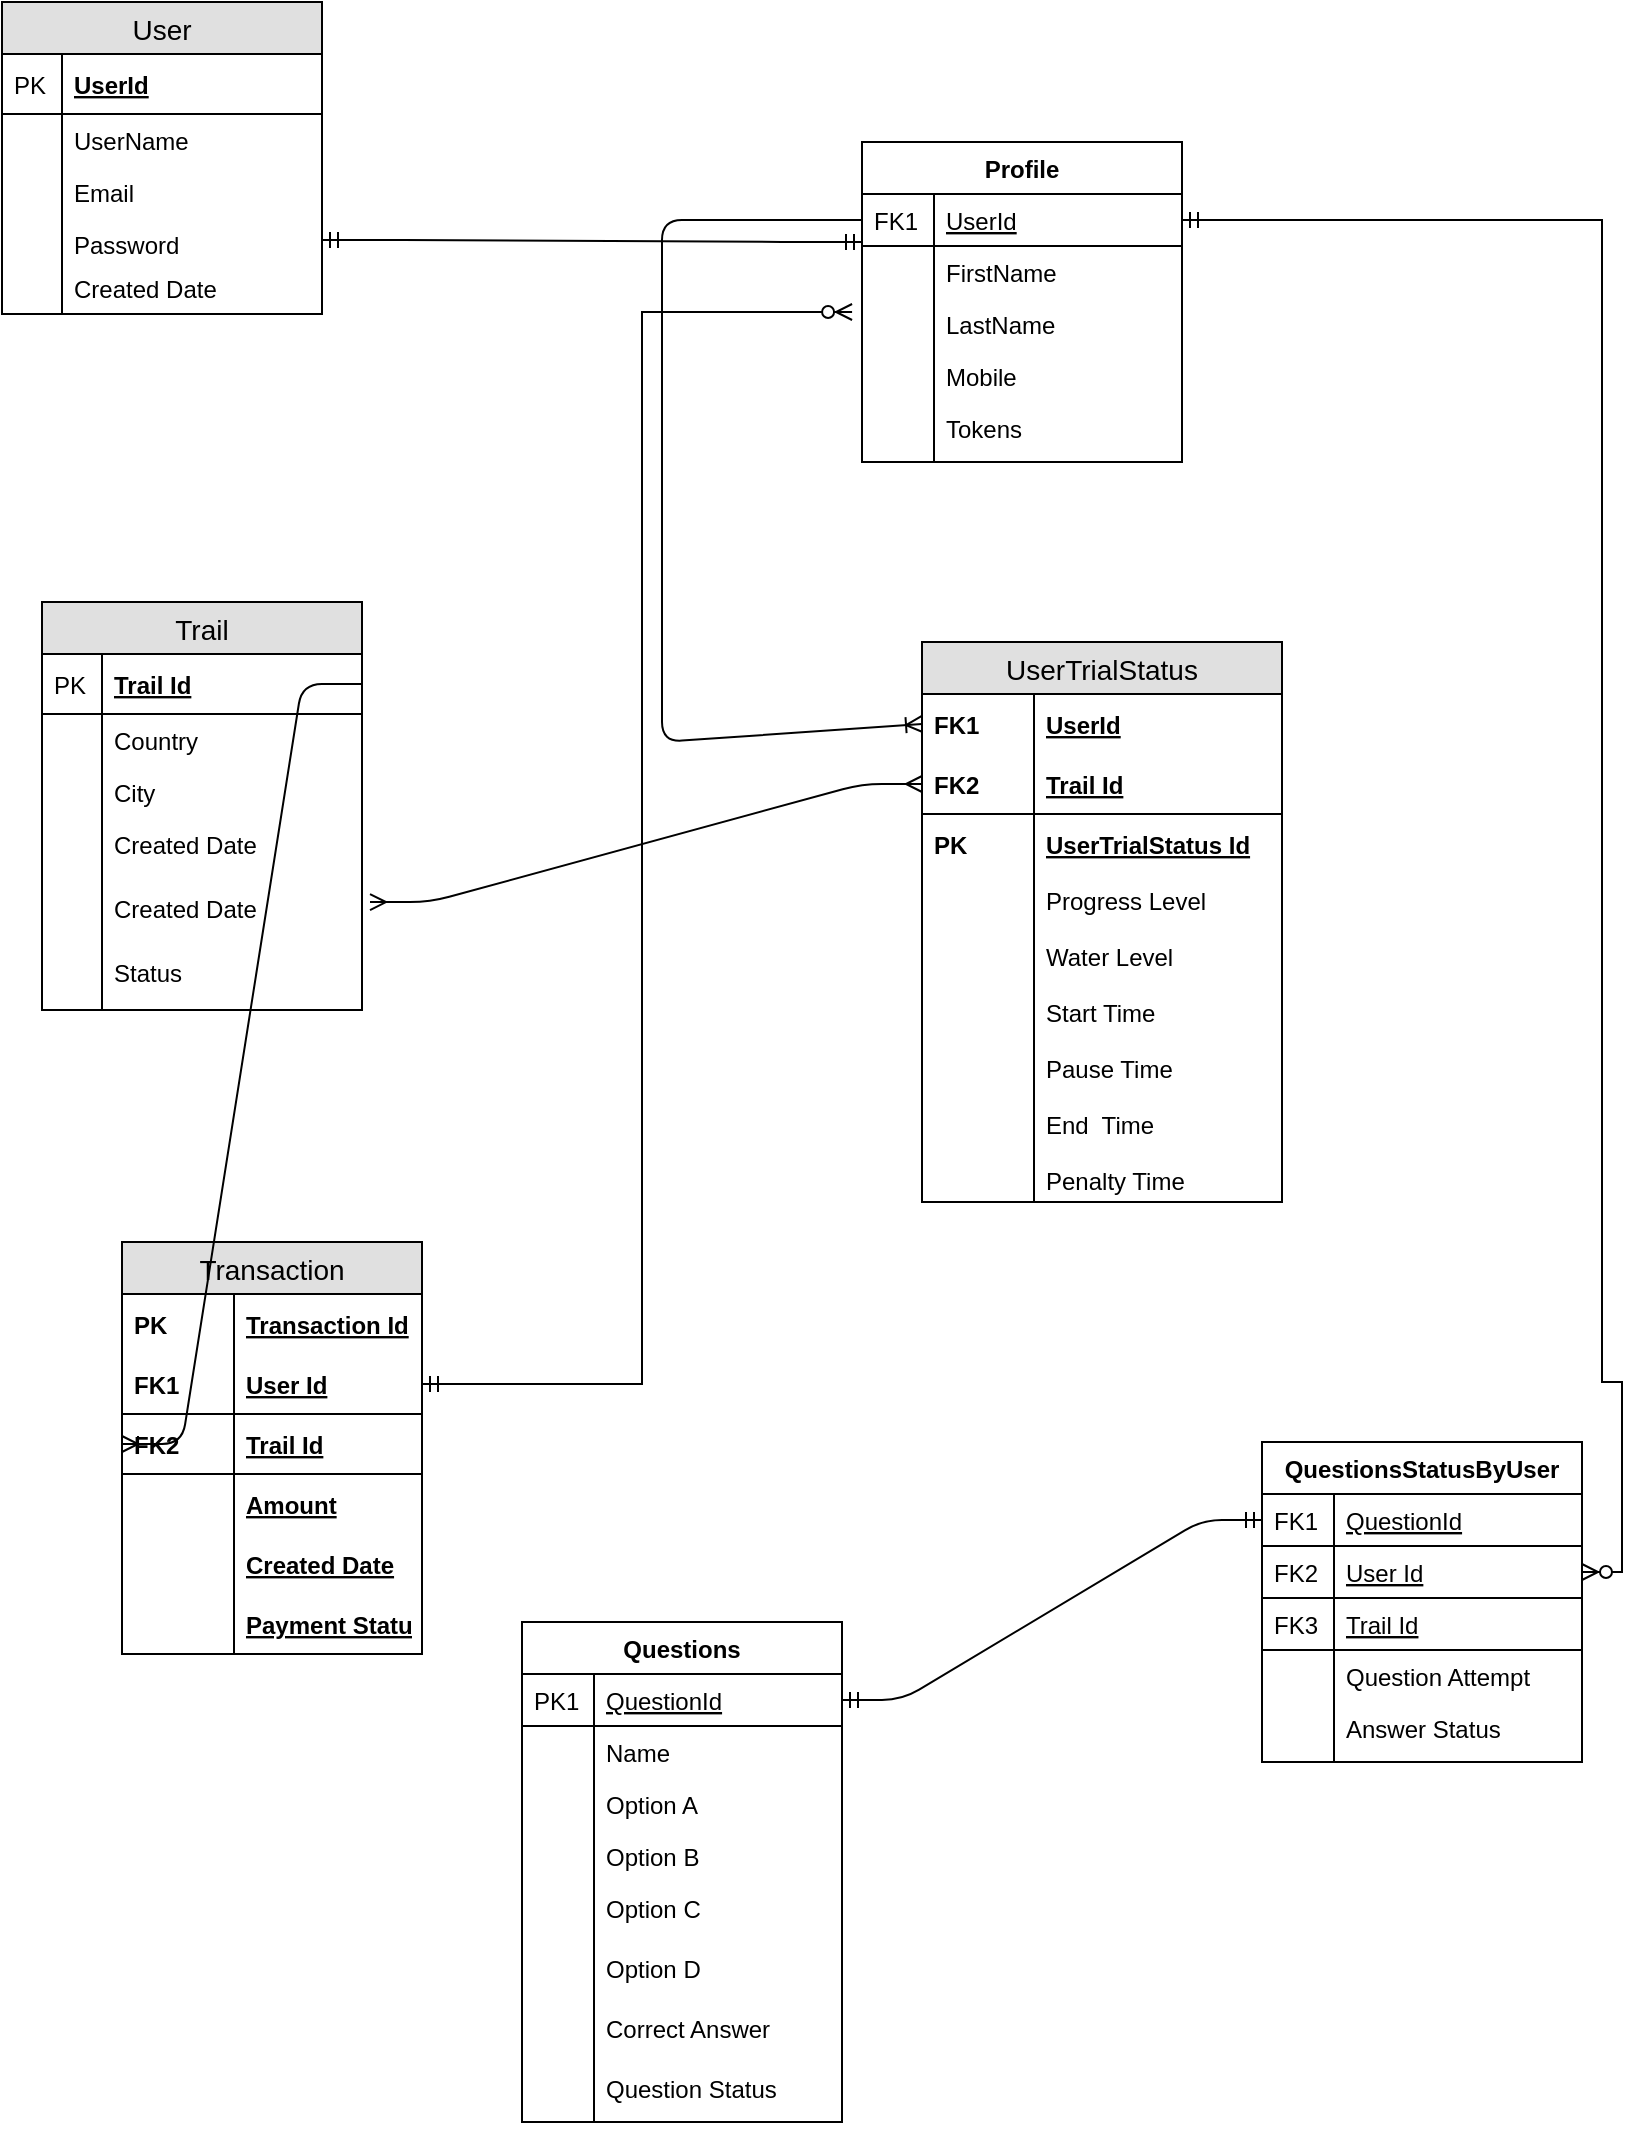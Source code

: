 <mxfile version="12.5.6" type="github" pages="2"><diagram id="C5RBs43oDa-KdzZeNtuy" name="Page-1"><mxGraphModel dx="868" dy="482" grid="1" gridSize="10" guides="1" tooltips="1" connect="1" arrows="1" fold="1" page="1" pageScale="1" pageWidth="827" pageHeight="1169" math="0" shadow="0"><root><mxCell id="WIyWlLk6GJQsqaUBKTNV-0"/><mxCell id="WIyWlLk6GJQsqaUBKTNV-1" parent="WIyWlLk6GJQsqaUBKTNV-0"/><mxCell id="zkfFHV4jXpPFQw0GAbJ--56" value="Profile" style="swimlane;fontStyle=1;childLayout=stackLayout;horizontal=1;startSize=26;horizontalStack=0;resizeParent=1;resizeLast=0;collapsible=1;marginBottom=0;rounded=0;shadow=0;strokeWidth=1;" parent="WIyWlLk6GJQsqaUBKTNV-1" vertex="1"><mxGeometry x="440" y="120" width="160" height="160" as="geometry"><mxRectangle x="260" y="80" width="160" height="26" as="alternateBounds"/></mxGeometry></mxCell><mxCell id="zkfFHV4jXpPFQw0GAbJ--57" value="UserId" style="shape=partialRectangle;top=0;left=0;right=0;bottom=1;align=left;verticalAlign=top;fillColor=none;spacingLeft=40;spacingRight=4;overflow=hidden;rotatable=0;points=[[0,0.5],[1,0.5]];portConstraint=eastwest;dropTarget=0;rounded=0;shadow=0;strokeWidth=1;fontStyle=4" parent="zkfFHV4jXpPFQw0GAbJ--56" vertex="1"><mxGeometry y="26" width="160" height="26" as="geometry"/></mxCell><mxCell id="zkfFHV4jXpPFQw0GAbJ--58" value="FK1" style="shape=partialRectangle;top=0;left=0;bottom=0;fillColor=none;align=left;verticalAlign=top;spacingLeft=4;spacingRight=4;overflow=hidden;rotatable=0;points=[];portConstraint=eastwest;part=1;" parent="zkfFHV4jXpPFQw0GAbJ--57" vertex="1" connectable="0"><mxGeometry width="36" height="26" as="geometry"/></mxCell><mxCell id="zkfFHV4jXpPFQw0GAbJ--59" value="FirstName" style="shape=partialRectangle;top=0;left=0;right=0;bottom=0;align=left;verticalAlign=top;fillColor=none;spacingLeft=40;spacingRight=4;overflow=hidden;rotatable=0;points=[[0,0.5],[1,0.5]];portConstraint=eastwest;dropTarget=0;rounded=0;shadow=0;strokeWidth=1;" parent="zkfFHV4jXpPFQw0GAbJ--56" vertex="1"><mxGeometry y="52" width="160" height="26" as="geometry"/></mxCell><mxCell id="zkfFHV4jXpPFQw0GAbJ--60" value="" style="shape=partialRectangle;top=0;left=0;bottom=0;fillColor=none;align=left;verticalAlign=top;spacingLeft=4;spacingRight=4;overflow=hidden;rotatable=0;points=[];portConstraint=eastwest;part=1;" parent="zkfFHV4jXpPFQw0GAbJ--59" vertex="1" connectable="0"><mxGeometry width="36" height="26" as="geometry"/></mxCell><mxCell id="zkfFHV4jXpPFQw0GAbJ--61" value="LastName" style="shape=partialRectangle;top=0;left=0;right=0;bottom=0;align=left;verticalAlign=top;fillColor=none;spacingLeft=40;spacingRight=4;overflow=hidden;rotatable=0;points=[[0,0.5],[1,0.5]];portConstraint=eastwest;dropTarget=0;rounded=0;shadow=0;strokeWidth=1;" parent="zkfFHV4jXpPFQw0GAbJ--56" vertex="1"><mxGeometry y="78" width="160" height="26" as="geometry"/></mxCell><mxCell id="zkfFHV4jXpPFQw0GAbJ--62" value="" style="shape=partialRectangle;top=0;left=0;bottom=0;fillColor=none;align=left;verticalAlign=top;spacingLeft=4;spacingRight=4;overflow=hidden;rotatable=0;points=[];portConstraint=eastwest;part=1;" parent="zkfFHV4jXpPFQw0GAbJ--61" vertex="1" connectable="0"><mxGeometry width="36" height="26" as="geometry"/></mxCell><mxCell id="5uAoBxiyu3MA_FHm3ULM-23" value="Mobile" style="shape=partialRectangle;top=0;left=0;right=0;bottom=0;align=left;verticalAlign=top;fillColor=none;spacingLeft=40;spacingRight=4;overflow=hidden;rotatable=0;points=[[0,0.5],[1,0.5]];portConstraint=eastwest;dropTarget=0;rounded=0;shadow=0;strokeWidth=1;" vertex="1" parent="zkfFHV4jXpPFQw0GAbJ--56"><mxGeometry y="104" width="160" height="26" as="geometry"/></mxCell><mxCell id="5uAoBxiyu3MA_FHm3ULM-24" value="" style="shape=partialRectangle;top=0;left=0;bottom=0;fillColor=none;align=left;verticalAlign=top;spacingLeft=4;spacingRight=4;overflow=hidden;rotatable=0;points=[];portConstraint=eastwest;part=1;" vertex="1" connectable="0" parent="5uAoBxiyu3MA_FHm3ULM-23"><mxGeometry width="36" height="26" as="geometry"/></mxCell><mxCell id="5uAoBxiyu3MA_FHm3ULM-25" value="Tokens" style="shape=partialRectangle;top=0;left=0;right=0;bottom=0;align=left;verticalAlign=top;fillColor=none;spacingLeft=40;spacingRight=4;overflow=hidden;rotatable=0;points=[[0,0.5],[1,0.5]];portConstraint=eastwest;dropTarget=0;rounded=0;shadow=0;strokeWidth=1;" vertex="1" parent="zkfFHV4jXpPFQw0GAbJ--56"><mxGeometry y="130" width="160" height="30" as="geometry"/></mxCell><mxCell id="5uAoBxiyu3MA_FHm3ULM-26" value="" style="shape=partialRectangle;top=0;left=0;bottom=0;fillColor=none;align=left;verticalAlign=top;spacingLeft=4;spacingRight=4;overflow=hidden;rotatable=0;points=[];portConstraint=eastwest;part=1;" vertex="1" connectable="0" parent="5uAoBxiyu3MA_FHm3ULM-25"><mxGeometry width="36" height="30.0" as="geometry"/></mxCell><mxCell id="5uAoBxiyu3MA_FHm3ULM-2" value="User" style="swimlane;fontStyle=0;childLayout=stackLayout;horizontal=1;startSize=26;fillColor=#e0e0e0;horizontalStack=0;resizeParent=1;resizeParentMax=0;resizeLast=0;collapsible=1;marginBottom=0;swimlaneFillColor=#ffffff;align=center;fontSize=14;" vertex="1" parent="WIyWlLk6GJQsqaUBKTNV-1"><mxGeometry x="10" y="50" width="160" height="156" as="geometry"/></mxCell><mxCell id="5uAoBxiyu3MA_FHm3ULM-3" value="UserId" style="shape=partialRectangle;top=0;left=0;right=0;bottom=1;align=left;verticalAlign=middle;fillColor=none;spacingLeft=34;spacingRight=4;overflow=hidden;rotatable=0;points=[[0,0.5],[1,0.5]];portConstraint=eastwest;dropTarget=0;fontStyle=5;fontSize=12;" vertex="1" parent="5uAoBxiyu3MA_FHm3ULM-2"><mxGeometry y="26" width="160" height="30" as="geometry"/></mxCell><mxCell id="5uAoBxiyu3MA_FHm3ULM-4" value="PK" style="shape=partialRectangle;top=0;left=0;bottom=0;fillColor=none;align=left;verticalAlign=middle;spacingLeft=4;spacingRight=4;overflow=hidden;rotatable=0;points=[];portConstraint=eastwest;part=1;fontSize=12;" vertex="1" connectable="0" parent="5uAoBxiyu3MA_FHm3ULM-3"><mxGeometry width="30" height="30" as="geometry"/></mxCell><mxCell id="5uAoBxiyu3MA_FHm3ULM-5" value="UserName" style="shape=partialRectangle;top=0;left=0;right=0;bottom=0;align=left;verticalAlign=top;fillColor=none;spacingLeft=34;spacingRight=4;overflow=hidden;rotatable=0;points=[[0,0.5],[1,0.5]];portConstraint=eastwest;dropTarget=0;fontSize=12;" vertex="1" parent="5uAoBxiyu3MA_FHm3ULM-2"><mxGeometry y="56" width="160" height="26" as="geometry"/></mxCell><mxCell id="5uAoBxiyu3MA_FHm3ULM-6" value="" style="shape=partialRectangle;top=0;left=0;bottom=0;fillColor=none;align=left;verticalAlign=top;spacingLeft=4;spacingRight=4;overflow=hidden;rotatable=0;points=[];portConstraint=eastwest;part=1;fontSize=12;" vertex="1" connectable="0" parent="5uAoBxiyu3MA_FHm3ULM-5"><mxGeometry width="30" height="26" as="geometry"/></mxCell><mxCell id="5uAoBxiyu3MA_FHm3ULM-7" value="Email" style="shape=partialRectangle;top=0;left=0;right=0;bottom=0;align=left;verticalAlign=top;fillColor=none;spacingLeft=34;spacingRight=4;overflow=hidden;rotatable=0;points=[[0,0.5],[1,0.5]];portConstraint=eastwest;dropTarget=0;fontSize=12;" vertex="1" parent="5uAoBxiyu3MA_FHm3ULM-2"><mxGeometry y="82" width="160" height="26" as="geometry"/></mxCell><mxCell id="5uAoBxiyu3MA_FHm3ULM-8" value="" style="shape=partialRectangle;top=0;left=0;bottom=0;fillColor=none;align=left;verticalAlign=top;spacingLeft=4;spacingRight=4;overflow=hidden;rotatable=0;points=[];portConstraint=eastwest;part=1;fontSize=12;" vertex="1" connectable="0" parent="5uAoBxiyu3MA_FHm3ULM-7"><mxGeometry width="30" height="26" as="geometry"/></mxCell><mxCell id="5uAoBxiyu3MA_FHm3ULM-9" value="Password" style="shape=partialRectangle;top=0;left=0;right=0;bottom=0;align=left;verticalAlign=top;fillColor=none;spacingLeft=34;spacingRight=4;overflow=hidden;rotatable=0;points=[[0,0.5],[1,0.5]];portConstraint=eastwest;dropTarget=0;fontSize=12;" vertex="1" parent="5uAoBxiyu3MA_FHm3ULM-2"><mxGeometry y="108" width="160" height="22" as="geometry"/></mxCell><mxCell id="5uAoBxiyu3MA_FHm3ULM-10" value="" style="shape=partialRectangle;top=0;left=0;bottom=0;fillColor=none;align=left;verticalAlign=top;spacingLeft=4;spacingRight=4;overflow=hidden;rotatable=0;points=[];portConstraint=eastwest;part=1;fontSize=12;" vertex="1" connectable="0" parent="5uAoBxiyu3MA_FHm3ULM-9"><mxGeometry width="30" height="22" as="geometry"/></mxCell><mxCell id="5uAoBxiyu3MA_FHm3ULM-13" value="Created Date" style="shape=partialRectangle;top=0;left=0;right=0;bottom=0;align=left;verticalAlign=top;fillColor=none;spacingLeft=34;spacingRight=4;overflow=hidden;rotatable=0;points=[[0,0.5],[1,0.5]];portConstraint=eastwest;dropTarget=0;fontSize=12;" vertex="1" parent="5uAoBxiyu3MA_FHm3ULM-2"><mxGeometry y="130" width="160" height="26" as="geometry"/></mxCell><mxCell id="5uAoBxiyu3MA_FHm3ULM-14" value="" style="shape=partialRectangle;top=0;left=0;bottom=0;fillColor=none;align=left;verticalAlign=top;spacingLeft=4;spacingRight=4;overflow=hidden;rotatable=0;points=[];portConstraint=eastwest;part=1;fontSize=12;" vertex="1" connectable="0" parent="5uAoBxiyu3MA_FHm3ULM-13"><mxGeometry width="30" height="26" as="geometry"/></mxCell><mxCell id="5uAoBxiyu3MA_FHm3ULM-30" value="" style="edgeStyle=entityRelationEdgeStyle;fontSize=12;html=1;endArrow=ERmandOne;startArrow=ERmandOne;exitX=1;exitY=0.5;exitDx=0;exitDy=0;" edge="1" parent="WIyWlLk6GJQsqaUBKTNV-1" source="5uAoBxiyu3MA_FHm3ULM-9"><mxGeometry width="100" height="100" relative="1" as="geometry"><mxPoint x="320" y="240" as="sourcePoint"/><mxPoint x="440" y="170" as="targetPoint"/></mxGeometry></mxCell><mxCell id="HH7dCh-cjH_V-bheNuH_-8" value="UserTrialStatus" style="swimlane;fontStyle=0;childLayout=stackLayout;horizontal=1;startSize=26;fillColor=#e0e0e0;horizontalStack=0;resizeParent=1;resizeParentMax=0;resizeLast=0;collapsible=1;marginBottom=0;swimlaneFillColor=#ffffff;align=center;fontSize=14;" vertex="1" parent="WIyWlLk6GJQsqaUBKTNV-1"><mxGeometry x="470" y="370" width="180" height="280" as="geometry"/></mxCell><mxCell id="HH7dCh-cjH_V-bheNuH_-9" value="UserId" style="shape=partialRectangle;top=0;left=0;right=0;bottom=0;align=left;verticalAlign=middle;fillColor=none;spacingLeft=60;spacingRight=4;overflow=hidden;rotatable=0;points=[[0,0.5],[1,0.5]];portConstraint=eastwest;dropTarget=0;fontStyle=5;fontSize=12;" vertex="1" parent="HH7dCh-cjH_V-bheNuH_-8"><mxGeometry y="26" width="180" height="30" as="geometry"/></mxCell><mxCell id="HH7dCh-cjH_V-bheNuH_-10" value="FK1" style="shape=partialRectangle;fontStyle=1;top=0;left=0;bottom=0;fillColor=none;align=left;verticalAlign=middle;spacingLeft=4;spacingRight=4;overflow=hidden;rotatable=0;points=[];portConstraint=eastwest;part=1;fontSize=12;" vertex="1" connectable="0" parent="HH7dCh-cjH_V-bheNuH_-9"><mxGeometry width="56" height="30" as="geometry"/></mxCell><mxCell id="HH7dCh-cjH_V-bheNuH_-11" value="Trail Id" style="shape=partialRectangle;top=0;left=0;right=0;bottom=1;align=left;verticalAlign=middle;fillColor=none;spacingLeft=60;spacingRight=4;overflow=hidden;rotatable=0;points=[[0,0.5],[1,0.5]];portConstraint=eastwest;dropTarget=0;fontStyle=5;fontSize=12;" vertex="1" parent="HH7dCh-cjH_V-bheNuH_-8"><mxGeometry y="56" width="180" height="30" as="geometry"/></mxCell><mxCell id="HH7dCh-cjH_V-bheNuH_-12" value="FK2" style="shape=partialRectangle;fontStyle=1;top=0;left=0;bottom=0;fillColor=none;align=left;verticalAlign=middle;spacingLeft=4;spacingRight=4;overflow=hidden;rotatable=0;points=[];portConstraint=eastwest;part=1;fontSize=12;" vertex="1" connectable="0" parent="HH7dCh-cjH_V-bheNuH_-11"><mxGeometry width="56" height="30" as="geometry"/></mxCell><mxCell id="HH7dCh-cjH_V-bheNuH_-50" value="UserTrialStatus Id" style="shape=partialRectangle;top=0;left=0;right=0;bottom=0;align=left;verticalAlign=middle;fillColor=none;spacingLeft=60;spacingRight=4;overflow=hidden;rotatable=0;points=[[0,0.5],[1,0.5]];portConstraint=eastwest;dropTarget=0;fontStyle=5;fontSize=12;" vertex="1" parent="HH7dCh-cjH_V-bheNuH_-8"><mxGeometry y="86" width="180" height="30" as="geometry"/></mxCell><mxCell id="HH7dCh-cjH_V-bheNuH_-51" value="PK" style="shape=partialRectangle;fontStyle=1;top=0;left=0;bottom=0;fillColor=none;align=left;verticalAlign=middle;spacingLeft=4;spacingRight=4;overflow=hidden;rotatable=0;points=[];portConstraint=eastwest;part=1;fontSize=12;" vertex="1" connectable="0" parent="HH7dCh-cjH_V-bheNuH_-50"><mxGeometry width="56" height="30" as="geometry"/></mxCell><mxCell id="HH7dCh-cjH_V-bheNuH_-13" value="Progress Level&#10;&#10;Water Level&#10;&#10;Start Time&#10;&#10;Pause Time&#10;&#10;End  Time&#10;&#10;Penalty Time" style="shape=partialRectangle;top=0;left=0;right=0;bottom=0;align=left;verticalAlign=top;fillColor=none;spacingLeft=60;spacingRight=4;overflow=hidden;rotatable=0;points=[[0,0.5],[1,0.5]];portConstraint=eastwest;dropTarget=0;fontSize=12;" vertex="1" parent="HH7dCh-cjH_V-bheNuH_-8"><mxGeometry y="116" width="180" height="164" as="geometry"/></mxCell><mxCell id="HH7dCh-cjH_V-bheNuH_-14" value="" style="shape=partialRectangle;top=0;left=0;bottom=0;fillColor=none;align=left;verticalAlign=top;spacingLeft=4;spacingRight=4;overflow=hidden;rotatable=0;points=[];portConstraint=eastwest;part=1;fontSize=12;" vertex="1" connectable="0" parent="HH7dCh-cjH_V-bheNuH_-13"><mxGeometry width="56" height="164" as="geometry"/></mxCell><mxCell id="HH7dCh-cjH_V-bheNuH_-18" value="Trail" style="swimlane;fontStyle=0;childLayout=stackLayout;horizontal=1;startSize=26;fillColor=#e0e0e0;horizontalStack=0;resizeParent=1;resizeParentMax=0;resizeLast=0;collapsible=1;marginBottom=0;swimlaneFillColor=#ffffff;align=center;fontSize=14;" vertex="1" parent="WIyWlLk6GJQsqaUBKTNV-1"><mxGeometry x="30" y="350" width="160" height="204" as="geometry"/></mxCell><mxCell id="HH7dCh-cjH_V-bheNuH_-19" value="Trail Id" style="shape=partialRectangle;top=0;left=0;right=0;bottom=1;align=left;verticalAlign=middle;fillColor=none;spacingLeft=34;spacingRight=4;overflow=hidden;rotatable=0;points=[[0,0.5],[1,0.5]];portConstraint=eastwest;dropTarget=0;fontStyle=5;fontSize=12;" vertex="1" parent="HH7dCh-cjH_V-bheNuH_-18"><mxGeometry y="26" width="160" height="30" as="geometry"/></mxCell><mxCell id="HH7dCh-cjH_V-bheNuH_-20" value="PK" style="shape=partialRectangle;top=0;left=0;bottom=0;fillColor=none;align=left;verticalAlign=middle;spacingLeft=4;spacingRight=4;overflow=hidden;rotatable=0;points=[];portConstraint=eastwest;part=1;fontSize=12;" vertex="1" connectable="0" parent="HH7dCh-cjH_V-bheNuH_-19"><mxGeometry width="30" height="30" as="geometry"/></mxCell><mxCell id="HH7dCh-cjH_V-bheNuH_-21" value="Country" style="shape=partialRectangle;top=0;left=0;right=0;bottom=0;align=left;verticalAlign=top;fillColor=none;spacingLeft=34;spacingRight=4;overflow=hidden;rotatable=0;points=[[0,0.5],[1,0.5]];portConstraint=eastwest;dropTarget=0;fontSize=12;" vertex="1" parent="HH7dCh-cjH_V-bheNuH_-18"><mxGeometry y="56" width="160" height="26" as="geometry"/></mxCell><mxCell id="HH7dCh-cjH_V-bheNuH_-22" value="" style="shape=partialRectangle;top=0;left=0;bottom=0;fillColor=none;align=left;verticalAlign=top;spacingLeft=4;spacingRight=4;overflow=hidden;rotatable=0;points=[];portConstraint=eastwest;part=1;fontSize=12;" vertex="1" connectable="0" parent="HH7dCh-cjH_V-bheNuH_-21"><mxGeometry width="30" height="26" as="geometry"/></mxCell><mxCell id="HH7dCh-cjH_V-bheNuH_-23" value="City" style="shape=partialRectangle;top=0;left=0;right=0;bottom=0;align=left;verticalAlign=top;fillColor=none;spacingLeft=34;spacingRight=4;overflow=hidden;rotatable=0;points=[[0,0.5],[1,0.5]];portConstraint=eastwest;dropTarget=0;fontSize=12;" vertex="1" parent="HH7dCh-cjH_V-bheNuH_-18"><mxGeometry y="82" width="160" height="26" as="geometry"/></mxCell><mxCell id="HH7dCh-cjH_V-bheNuH_-24" value="" style="shape=partialRectangle;top=0;left=0;bottom=0;fillColor=none;align=left;verticalAlign=top;spacingLeft=4;spacingRight=4;overflow=hidden;rotatable=0;points=[];portConstraint=eastwest;part=1;fontSize=12;" vertex="1" connectable="0" parent="HH7dCh-cjH_V-bheNuH_-23"><mxGeometry width="30" height="26" as="geometry"/></mxCell><mxCell id="HH7dCh-cjH_V-bheNuH_-25" value="Created Date" style="shape=partialRectangle;top=0;left=0;right=0;bottom=0;align=left;verticalAlign=top;fillColor=none;spacingLeft=34;spacingRight=4;overflow=hidden;rotatable=0;points=[[0,0.5],[1,0.5]];portConstraint=eastwest;dropTarget=0;fontSize=12;" vertex="1" parent="HH7dCh-cjH_V-bheNuH_-18"><mxGeometry y="108" width="160" height="32" as="geometry"/></mxCell><mxCell id="HH7dCh-cjH_V-bheNuH_-26" value="" style="shape=partialRectangle;top=0;left=0;bottom=0;fillColor=none;align=left;verticalAlign=top;spacingLeft=4;spacingRight=4;overflow=hidden;rotatable=0;points=[];portConstraint=eastwest;part=1;fontSize=12;" vertex="1" connectable="0" parent="HH7dCh-cjH_V-bheNuH_-25"><mxGeometry width="30" height="32" as="geometry"/></mxCell><mxCell id="HH7dCh-cjH_V-bheNuH_-39" value="Created Date" style="shape=partialRectangle;top=0;left=0;right=0;bottom=0;align=left;verticalAlign=top;fillColor=none;spacingLeft=34;spacingRight=4;overflow=hidden;rotatable=0;points=[[0,0.5],[1,0.5]];portConstraint=eastwest;dropTarget=0;fontSize=12;" vertex="1" parent="HH7dCh-cjH_V-bheNuH_-18"><mxGeometry y="140" width="160" height="32" as="geometry"/></mxCell><mxCell id="HH7dCh-cjH_V-bheNuH_-40" value="" style="shape=partialRectangle;top=0;left=0;bottom=0;fillColor=none;align=left;verticalAlign=top;spacingLeft=4;spacingRight=4;overflow=hidden;rotatable=0;points=[];portConstraint=eastwest;part=1;fontSize=12;" vertex="1" connectable="0" parent="HH7dCh-cjH_V-bheNuH_-39"><mxGeometry width="30" height="32" as="geometry"/></mxCell><mxCell id="HH7dCh-cjH_V-bheNuH_-33" value="Status" style="shape=partialRectangle;top=0;left=0;right=0;bottom=0;align=left;verticalAlign=top;fillColor=none;spacingLeft=34;spacingRight=4;overflow=hidden;rotatable=0;points=[[0,0.5],[1,0.5]];portConstraint=eastwest;dropTarget=0;fontSize=12;" vertex="1" parent="HH7dCh-cjH_V-bheNuH_-18"><mxGeometry y="172" width="160" height="32" as="geometry"/></mxCell><mxCell id="HH7dCh-cjH_V-bheNuH_-34" value="" style="shape=partialRectangle;top=0;left=0;bottom=0;fillColor=none;align=left;verticalAlign=top;spacingLeft=4;spacingRight=4;overflow=hidden;rotatable=0;points=[];portConstraint=eastwest;part=1;fontSize=12;" vertex="1" connectable="0" parent="HH7dCh-cjH_V-bheNuH_-33"><mxGeometry width="30" height="32" as="geometry"/></mxCell><mxCell id="HH7dCh-cjH_V-bheNuH_-45" value="" style="fontSize=12;html=1;endArrow=ERoneToMany;entryX=0;entryY=0.5;entryDx=0;entryDy=0;exitX=0;exitY=0.5;exitDx=0;exitDy=0;" edge="1" parent="WIyWlLk6GJQsqaUBKTNV-1" source="zkfFHV4jXpPFQw0GAbJ--57" target="HH7dCh-cjH_V-bheNuH_-9"><mxGeometry width="100" height="100" relative="1" as="geometry"><mxPoint x="400" y="159" as="sourcePoint"/><mxPoint x="360" y="330" as="targetPoint"/><Array as="points"><mxPoint x="340" y="159"/><mxPoint x="340" y="420"/></Array></mxGeometry></mxCell><mxCell id="HH7dCh-cjH_V-bheNuH_-47" value="" style="edgeStyle=entityRelationEdgeStyle;fontSize=12;html=1;endArrow=ERmany;startArrow=ERmany;exitX=1.025;exitY=0.313;exitDx=0;exitDy=0;exitPerimeter=0;entryX=0;entryY=0.5;entryDx=0;entryDy=0;" edge="1" parent="WIyWlLk6GJQsqaUBKTNV-1" source="HH7dCh-cjH_V-bheNuH_-39" target="HH7dCh-cjH_V-bheNuH_-11"><mxGeometry width="100" height="100" relative="1" as="geometry"><mxPoint x="320" y="570" as="sourcePoint"/><mxPoint x="330" y="480" as="targetPoint"/></mxGeometry></mxCell><mxCell id="HH7dCh-cjH_V-bheNuH_-52" value="Transaction" style="swimlane;fontStyle=0;childLayout=stackLayout;horizontal=1;startSize=26;fillColor=#e0e0e0;horizontalStack=0;resizeParent=1;resizeParentMax=0;resizeLast=0;collapsible=1;marginBottom=0;swimlaneFillColor=#ffffff;align=center;fontSize=14;" vertex="1" parent="WIyWlLk6GJQsqaUBKTNV-1"><mxGeometry x="70" y="670" width="150" height="206" as="geometry"/></mxCell><mxCell id="HH7dCh-cjH_V-bheNuH_-53" value="Transaction Id" style="shape=partialRectangle;top=0;left=0;right=0;bottom=0;align=left;verticalAlign=middle;fillColor=none;spacingLeft=60;spacingRight=4;overflow=hidden;rotatable=0;points=[[0,0.5],[1,0.5]];portConstraint=eastwest;dropTarget=0;fontStyle=5;fontSize=12;" vertex="1" parent="HH7dCh-cjH_V-bheNuH_-52"><mxGeometry y="26" width="150" height="30" as="geometry"/></mxCell><mxCell id="HH7dCh-cjH_V-bheNuH_-54" value="PK" style="shape=partialRectangle;fontStyle=1;top=0;left=0;bottom=0;fillColor=none;align=left;verticalAlign=middle;spacingLeft=4;spacingRight=4;overflow=hidden;rotatable=0;points=[];portConstraint=eastwest;part=1;fontSize=12;" vertex="1" connectable="0" parent="HH7dCh-cjH_V-bheNuH_-53"><mxGeometry width="56" height="30" as="geometry"/></mxCell><mxCell id="HH7dCh-cjH_V-bheNuH_-55" value="User Id" style="shape=partialRectangle;top=0;left=0;right=0;bottom=1;align=left;verticalAlign=middle;fillColor=none;spacingLeft=60;spacingRight=4;overflow=hidden;rotatable=0;points=[[0,0.5],[1,0.5]];portConstraint=eastwest;dropTarget=0;fontStyle=5;fontSize=12;" vertex="1" parent="HH7dCh-cjH_V-bheNuH_-52"><mxGeometry y="56" width="150" height="30" as="geometry"/></mxCell><mxCell id="HH7dCh-cjH_V-bheNuH_-56" value="FK1" style="shape=partialRectangle;fontStyle=1;top=0;left=0;bottom=0;fillColor=none;align=left;verticalAlign=middle;spacingLeft=4;spacingRight=4;overflow=hidden;rotatable=0;points=[];portConstraint=eastwest;part=1;fontSize=12;" vertex="1" connectable="0" parent="HH7dCh-cjH_V-bheNuH_-55"><mxGeometry width="56" height="30" as="geometry"/></mxCell><mxCell id="HH7dCh-cjH_V-bheNuH_-61" value="Trail Id" style="shape=partialRectangle;top=0;left=0;right=0;bottom=1;align=left;verticalAlign=middle;fillColor=none;spacingLeft=60;spacingRight=4;overflow=hidden;rotatable=0;points=[[0,0.5],[1,0.5]];portConstraint=eastwest;dropTarget=0;fontStyle=5;fontSize=12;" vertex="1" parent="HH7dCh-cjH_V-bheNuH_-52"><mxGeometry y="86" width="150" height="30" as="geometry"/></mxCell><mxCell id="HH7dCh-cjH_V-bheNuH_-62" value="FK2" style="shape=partialRectangle;fontStyle=1;top=0;left=0;bottom=0;fillColor=none;align=left;verticalAlign=middle;spacingLeft=4;spacingRight=4;overflow=hidden;rotatable=0;points=[];portConstraint=eastwest;part=1;fontSize=12;" vertex="1" connectable="0" parent="HH7dCh-cjH_V-bheNuH_-61"><mxGeometry width="56" height="30" as="geometry"/></mxCell><mxCell id="HH7dCh-cjH_V-bheNuH_-93" value="Amount" style="shape=partialRectangle;top=0;left=0;right=0;bottom=0;align=left;verticalAlign=middle;fillColor=none;spacingLeft=60;spacingRight=4;overflow=hidden;rotatable=0;points=[[0,0.5],[1,0.5]];portConstraint=eastwest;dropTarget=0;fontStyle=5;fontSize=12;" vertex="1" parent="HH7dCh-cjH_V-bheNuH_-52"><mxGeometry y="116" width="150" height="30" as="geometry"/></mxCell><mxCell id="HH7dCh-cjH_V-bheNuH_-94" value="" style="shape=partialRectangle;fontStyle=1;top=0;left=0;bottom=0;fillColor=none;align=left;verticalAlign=middle;spacingLeft=4;spacingRight=4;overflow=hidden;rotatable=0;points=[];portConstraint=eastwest;part=1;fontSize=12;" vertex="1" connectable="0" parent="HH7dCh-cjH_V-bheNuH_-93"><mxGeometry width="56" height="30" as="geometry"/></mxCell><mxCell id="HH7dCh-cjH_V-bheNuH_-97" value="Created Date" style="shape=partialRectangle;top=0;left=0;right=0;bottom=0;align=left;verticalAlign=middle;fillColor=none;spacingLeft=60;spacingRight=4;overflow=hidden;rotatable=0;points=[[0,0.5],[1,0.5]];portConstraint=eastwest;dropTarget=0;fontStyle=5;fontSize=12;" vertex="1" parent="HH7dCh-cjH_V-bheNuH_-52"><mxGeometry y="146" width="150" height="30" as="geometry"/></mxCell><mxCell id="HH7dCh-cjH_V-bheNuH_-98" value="" style="shape=partialRectangle;fontStyle=1;top=0;left=0;bottom=0;fillColor=none;align=left;verticalAlign=middle;spacingLeft=4;spacingRight=4;overflow=hidden;rotatable=0;points=[];portConstraint=eastwest;part=1;fontSize=12;" vertex="1" connectable="0" parent="HH7dCh-cjH_V-bheNuH_-97"><mxGeometry width="56" height="30" as="geometry"/></mxCell><mxCell id="HH7dCh-cjH_V-bheNuH_-99" value="Payment Status" style="shape=partialRectangle;top=0;left=0;right=0;bottom=0;align=left;verticalAlign=middle;fillColor=none;spacingLeft=60;spacingRight=4;overflow=hidden;rotatable=0;points=[[0,0.5],[1,0.5]];portConstraint=eastwest;dropTarget=0;fontStyle=5;fontSize=12;" vertex="1" parent="HH7dCh-cjH_V-bheNuH_-52"><mxGeometry y="176" width="150" height="30" as="geometry"/></mxCell><mxCell id="HH7dCh-cjH_V-bheNuH_-100" value="" style="shape=partialRectangle;fontStyle=1;top=0;left=0;bottom=0;fillColor=none;align=left;verticalAlign=middle;spacingLeft=4;spacingRight=4;overflow=hidden;rotatable=0;points=[];portConstraint=eastwest;part=1;fontSize=12;" vertex="1" connectable="0" parent="HH7dCh-cjH_V-bheNuH_-99"><mxGeometry width="56" height="30" as="geometry"/></mxCell><mxCell id="HH7dCh-cjH_V-bheNuH_-101" value="" style="edgeStyle=entityRelationEdgeStyle;fontSize=12;html=1;endArrow=ERoneToMany;entryX=0;entryY=0.5;entryDx=0;entryDy=0;exitX=1;exitY=0.5;exitDx=0;exitDy=0;" edge="1" parent="WIyWlLk6GJQsqaUBKTNV-1" source="HH7dCh-cjH_V-bheNuH_-19" target="HH7dCh-cjH_V-bheNuH_-61"><mxGeometry width="100" height="100" relative="1" as="geometry"><mxPoint x="250" y="570" as="sourcePoint"/><mxPoint x="260" y="701" as="targetPoint"/></mxGeometry></mxCell><mxCell id="HH7dCh-cjH_V-bheNuH_-103" value="" style="fontSize=12;html=1;endArrow=ERzeroToMany;startArrow=ERmandOne;entryX=-0.031;entryY=0.269;entryDx=0;entryDy=0;entryPerimeter=0;rounded=0;edgeStyle=orthogonalEdgeStyle;exitX=1;exitY=0.5;exitDx=0;exitDy=0;" edge="1" parent="WIyWlLk6GJQsqaUBKTNV-1" source="HH7dCh-cjH_V-bheNuH_-55" target="zkfFHV4jXpPFQw0GAbJ--61"><mxGeometry width="100" height="100" relative="1" as="geometry"><mxPoint x="260" y="790" as="sourcePoint"/><mxPoint x="320" y="690" as="targetPoint"/></mxGeometry></mxCell><mxCell id="HH7dCh-cjH_V-bheNuH_-107" value="QuestionsStatusByUser" style="swimlane;fontStyle=1;childLayout=stackLayout;horizontal=1;startSize=26;horizontalStack=0;resizeParent=1;resizeLast=0;collapsible=1;marginBottom=0;rounded=0;shadow=0;strokeWidth=1;" vertex="1" parent="WIyWlLk6GJQsqaUBKTNV-1"><mxGeometry x="640" y="770" width="160" height="160" as="geometry"><mxRectangle x="260" y="80" width="160" height="26" as="alternateBounds"/></mxGeometry></mxCell><mxCell id="HH7dCh-cjH_V-bheNuH_-108" value="QuestionId" style="shape=partialRectangle;top=0;left=0;right=0;bottom=1;align=left;verticalAlign=top;fillColor=none;spacingLeft=40;spacingRight=4;overflow=hidden;rotatable=0;points=[[0,0.5],[1,0.5]];portConstraint=eastwest;dropTarget=0;rounded=0;shadow=0;strokeWidth=1;fontStyle=4" vertex="1" parent="HH7dCh-cjH_V-bheNuH_-107"><mxGeometry y="26" width="160" height="26" as="geometry"/></mxCell><mxCell id="HH7dCh-cjH_V-bheNuH_-109" value="FK1" style="shape=partialRectangle;top=0;left=0;bottom=0;fillColor=none;align=left;verticalAlign=top;spacingLeft=4;spacingRight=4;overflow=hidden;rotatable=0;points=[];portConstraint=eastwest;part=1;" vertex="1" connectable="0" parent="HH7dCh-cjH_V-bheNuH_-108"><mxGeometry width="36" height="26" as="geometry"/></mxCell><mxCell id="HH7dCh-cjH_V-bheNuH_-141" value="User Id" style="shape=partialRectangle;top=0;left=0;right=0;bottom=1;align=left;verticalAlign=top;fillColor=none;spacingLeft=40;spacingRight=4;overflow=hidden;rotatable=0;points=[[0,0.5],[1,0.5]];portConstraint=eastwest;dropTarget=0;rounded=0;shadow=0;strokeWidth=1;fontStyle=4" vertex="1" parent="HH7dCh-cjH_V-bheNuH_-107"><mxGeometry y="52" width="160" height="26" as="geometry"/></mxCell><mxCell id="HH7dCh-cjH_V-bheNuH_-142" value="FK2" style="shape=partialRectangle;top=0;left=0;bottom=0;fillColor=none;align=left;verticalAlign=top;spacingLeft=4;spacingRight=4;overflow=hidden;rotatable=0;points=[];portConstraint=eastwest;part=1;" vertex="1" connectable="0" parent="HH7dCh-cjH_V-bheNuH_-141"><mxGeometry width="36" height="26" as="geometry"/></mxCell><mxCell id="HH7dCh-cjH_V-bheNuH_-143" value="Trail Id" style="shape=partialRectangle;top=0;left=0;right=0;bottom=1;align=left;verticalAlign=top;fillColor=none;spacingLeft=40;spacingRight=4;overflow=hidden;rotatable=0;points=[[0,0.5],[1,0.5]];portConstraint=eastwest;dropTarget=0;rounded=0;shadow=0;strokeWidth=1;fontStyle=4" vertex="1" parent="HH7dCh-cjH_V-bheNuH_-107"><mxGeometry y="78" width="160" height="26" as="geometry"/></mxCell><mxCell id="HH7dCh-cjH_V-bheNuH_-144" value="FK3" style="shape=partialRectangle;top=0;left=0;bottom=0;fillColor=none;align=left;verticalAlign=top;spacingLeft=4;spacingRight=4;overflow=hidden;rotatable=0;points=[];portConstraint=eastwest;part=1;" vertex="1" connectable="0" parent="HH7dCh-cjH_V-bheNuH_-143"><mxGeometry width="36" height="26" as="geometry"/></mxCell><mxCell id="HH7dCh-cjH_V-bheNuH_-110" value="Question Attempt" style="shape=partialRectangle;top=0;left=0;right=0;bottom=0;align=left;verticalAlign=top;fillColor=none;spacingLeft=40;spacingRight=4;overflow=hidden;rotatable=0;points=[[0,0.5],[1,0.5]];portConstraint=eastwest;dropTarget=0;rounded=0;shadow=0;strokeWidth=1;" vertex="1" parent="HH7dCh-cjH_V-bheNuH_-107"><mxGeometry y="104" width="160" height="26" as="geometry"/></mxCell><mxCell id="HH7dCh-cjH_V-bheNuH_-111" value="" style="shape=partialRectangle;top=0;left=0;bottom=0;fillColor=none;align=left;verticalAlign=top;spacingLeft=4;spacingRight=4;overflow=hidden;rotatable=0;points=[];portConstraint=eastwest;part=1;" vertex="1" connectable="0" parent="HH7dCh-cjH_V-bheNuH_-110"><mxGeometry width="36" height="26" as="geometry"/></mxCell><mxCell id="HH7dCh-cjH_V-bheNuH_-112" value="Answer Status" style="shape=partialRectangle;top=0;left=0;right=0;bottom=0;align=left;verticalAlign=top;fillColor=none;spacingLeft=40;spacingRight=4;overflow=hidden;rotatable=0;points=[[0,0.5],[1,0.5]];portConstraint=eastwest;dropTarget=0;rounded=0;shadow=0;strokeWidth=1;" vertex="1" parent="HH7dCh-cjH_V-bheNuH_-107"><mxGeometry y="130" width="160" height="30" as="geometry"/></mxCell><mxCell id="HH7dCh-cjH_V-bheNuH_-113" value="" style="shape=partialRectangle;top=0;left=0;bottom=0;fillColor=none;align=left;verticalAlign=top;spacingLeft=4;spacingRight=4;overflow=hidden;rotatable=0;points=[];portConstraint=eastwest;part=1;" vertex="1" connectable="0" parent="HH7dCh-cjH_V-bheNuH_-112"><mxGeometry width="36" height="30" as="geometry"/></mxCell><mxCell id="HH7dCh-cjH_V-bheNuH_-124" value="Questions" style="swimlane;fontStyle=1;childLayout=stackLayout;horizontal=1;startSize=26;horizontalStack=0;resizeParent=1;resizeLast=0;collapsible=1;marginBottom=0;rounded=0;shadow=0;strokeWidth=1;" vertex="1" parent="WIyWlLk6GJQsqaUBKTNV-1"><mxGeometry x="270" y="860" width="160" height="250" as="geometry"><mxRectangle x="260" y="80" width="160" height="26" as="alternateBounds"/></mxGeometry></mxCell><mxCell id="HH7dCh-cjH_V-bheNuH_-125" value="QuestionId" style="shape=partialRectangle;top=0;left=0;right=0;bottom=1;align=left;verticalAlign=top;fillColor=none;spacingLeft=40;spacingRight=4;overflow=hidden;rotatable=0;points=[[0,0.5],[1,0.5]];portConstraint=eastwest;dropTarget=0;rounded=0;shadow=0;strokeWidth=1;fontStyle=4" vertex="1" parent="HH7dCh-cjH_V-bheNuH_-124"><mxGeometry y="26" width="160" height="26" as="geometry"/></mxCell><mxCell id="HH7dCh-cjH_V-bheNuH_-126" value="PK1" style="shape=partialRectangle;top=0;left=0;bottom=0;fillColor=none;align=left;verticalAlign=top;spacingLeft=4;spacingRight=4;overflow=hidden;rotatable=0;points=[];portConstraint=eastwest;part=1;" vertex="1" connectable="0" parent="HH7dCh-cjH_V-bheNuH_-125"><mxGeometry width="36" height="26" as="geometry"/></mxCell><mxCell id="HH7dCh-cjH_V-bheNuH_-127" value="Name" style="shape=partialRectangle;top=0;left=0;right=0;bottom=0;align=left;verticalAlign=top;fillColor=none;spacingLeft=40;spacingRight=4;overflow=hidden;rotatable=0;points=[[0,0.5],[1,0.5]];portConstraint=eastwest;dropTarget=0;rounded=0;shadow=0;strokeWidth=1;" vertex="1" parent="HH7dCh-cjH_V-bheNuH_-124"><mxGeometry y="52" width="160" height="26" as="geometry"/></mxCell><mxCell id="HH7dCh-cjH_V-bheNuH_-128" value="" style="shape=partialRectangle;top=0;left=0;bottom=0;fillColor=none;align=left;verticalAlign=top;spacingLeft=4;spacingRight=4;overflow=hidden;rotatable=0;points=[];portConstraint=eastwest;part=1;" vertex="1" connectable="0" parent="HH7dCh-cjH_V-bheNuH_-127"><mxGeometry width="36" height="26" as="geometry"/></mxCell><mxCell id="HH7dCh-cjH_V-bheNuH_-129" value="Option A" style="shape=partialRectangle;top=0;left=0;right=0;bottom=0;align=left;verticalAlign=top;fillColor=none;spacingLeft=40;spacingRight=4;overflow=hidden;rotatable=0;points=[[0,0.5],[1,0.5]];portConstraint=eastwest;dropTarget=0;rounded=0;shadow=0;strokeWidth=1;" vertex="1" parent="HH7dCh-cjH_V-bheNuH_-124"><mxGeometry y="78" width="160" height="26" as="geometry"/></mxCell><mxCell id="HH7dCh-cjH_V-bheNuH_-130" value="" style="shape=partialRectangle;top=0;left=0;bottom=0;fillColor=none;align=left;verticalAlign=top;spacingLeft=4;spacingRight=4;overflow=hidden;rotatable=0;points=[];portConstraint=eastwest;part=1;" vertex="1" connectable="0" parent="HH7dCh-cjH_V-bheNuH_-129"><mxGeometry width="36" height="26" as="geometry"/></mxCell><mxCell id="HH7dCh-cjH_V-bheNuH_-131" value="Option B" style="shape=partialRectangle;top=0;left=0;right=0;bottom=0;align=left;verticalAlign=top;fillColor=none;spacingLeft=40;spacingRight=4;overflow=hidden;rotatable=0;points=[[0,0.5],[1,0.5]];portConstraint=eastwest;dropTarget=0;rounded=0;shadow=0;strokeWidth=1;" vertex="1" parent="HH7dCh-cjH_V-bheNuH_-124"><mxGeometry y="104" width="160" height="26" as="geometry"/></mxCell><mxCell id="HH7dCh-cjH_V-bheNuH_-132" value="" style="shape=partialRectangle;top=0;left=0;bottom=0;fillColor=none;align=left;verticalAlign=top;spacingLeft=4;spacingRight=4;overflow=hidden;rotatable=0;points=[];portConstraint=eastwest;part=1;" vertex="1" connectable="0" parent="HH7dCh-cjH_V-bheNuH_-131"><mxGeometry width="36" height="26" as="geometry"/></mxCell><mxCell id="HH7dCh-cjH_V-bheNuH_-133" value="Option C" style="shape=partialRectangle;top=0;left=0;right=0;bottom=0;align=left;verticalAlign=top;fillColor=none;spacingLeft=40;spacingRight=4;overflow=hidden;rotatable=0;points=[[0,0.5],[1,0.5]];portConstraint=eastwest;dropTarget=0;rounded=0;shadow=0;strokeWidth=1;" vertex="1" parent="HH7dCh-cjH_V-bheNuH_-124"><mxGeometry y="130" width="160" height="30" as="geometry"/></mxCell><mxCell id="HH7dCh-cjH_V-bheNuH_-134" value="" style="shape=partialRectangle;top=0;left=0;bottom=0;fillColor=none;align=left;verticalAlign=top;spacingLeft=4;spacingRight=4;overflow=hidden;rotatable=0;points=[];portConstraint=eastwest;part=1;" vertex="1" connectable="0" parent="HH7dCh-cjH_V-bheNuH_-133"><mxGeometry width="36" height="30.0" as="geometry"/></mxCell><mxCell id="HH7dCh-cjH_V-bheNuH_-135" value="Option D" style="shape=partialRectangle;top=0;left=0;right=0;bottom=0;align=left;verticalAlign=top;fillColor=none;spacingLeft=40;spacingRight=4;overflow=hidden;rotatable=0;points=[[0,0.5],[1,0.5]];portConstraint=eastwest;dropTarget=0;rounded=0;shadow=0;strokeWidth=1;" vertex="1" parent="HH7dCh-cjH_V-bheNuH_-124"><mxGeometry y="160" width="160" height="30" as="geometry"/></mxCell><mxCell id="HH7dCh-cjH_V-bheNuH_-136" value="" style="shape=partialRectangle;top=0;left=0;bottom=0;fillColor=none;align=left;verticalAlign=top;spacingLeft=4;spacingRight=4;overflow=hidden;rotatable=0;points=[];portConstraint=eastwest;part=1;" vertex="1" connectable="0" parent="HH7dCh-cjH_V-bheNuH_-135"><mxGeometry width="36" height="30.0" as="geometry"/></mxCell><mxCell id="HH7dCh-cjH_V-bheNuH_-137" value="Correct Answer" style="shape=partialRectangle;top=0;left=0;right=0;bottom=0;align=left;verticalAlign=top;fillColor=none;spacingLeft=40;spacingRight=4;overflow=hidden;rotatable=0;points=[[0,0.5],[1,0.5]];portConstraint=eastwest;dropTarget=0;rounded=0;shadow=0;strokeWidth=1;" vertex="1" parent="HH7dCh-cjH_V-bheNuH_-124"><mxGeometry y="190" width="160" height="30" as="geometry"/></mxCell><mxCell id="HH7dCh-cjH_V-bheNuH_-138" value="" style="shape=partialRectangle;top=0;left=0;bottom=0;fillColor=none;align=left;verticalAlign=top;spacingLeft=4;spacingRight=4;overflow=hidden;rotatable=0;points=[];portConstraint=eastwest;part=1;" vertex="1" connectable="0" parent="HH7dCh-cjH_V-bheNuH_-137"><mxGeometry width="36" height="30.0" as="geometry"/></mxCell><mxCell id="HH7dCh-cjH_V-bheNuH_-139" value="Question Status" style="shape=partialRectangle;top=0;left=0;right=0;bottom=0;align=left;verticalAlign=top;fillColor=none;spacingLeft=40;spacingRight=4;overflow=hidden;rotatable=0;points=[[0,0.5],[1,0.5]];portConstraint=eastwest;dropTarget=0;rounded=0;shadow=0;strokeWidth=1;" vertex="1" parent="HH7dCh-cjH_V-bheNuH_-124"><mxGeometry y="220" width="160" height="30" as="geometry"/></mxCell><mxCell id="HH7dCh-cjH_V-bheNuH_-140" value="" style="shape=partialRectangle;top=0;left=0;bottom=0;fillColor=none;align=left;verticalAlign=top;spacingLeft=4;spacingRight=4;overflow=hidden;rotatable=0;points=[];portConstraint=eastwest;part=1;" vertex="1" connectable="0" parent="HH7dCh-cjH_V-bheNuH_-139"><mxGeometry width="36" height="30.0" as="geometry"/></mxCell><mxCell id="HH7dCh-cjH_V-bheNuH_-145" value="" style="fontSize=12;html=1;endArrow=ERzeroToMany;startArrow=ERmandOne;rounded=0;edgeStyle=orthogonalEdgeStyle;exitX=1;exitY=0.5;exitDx=0;exitDy=0;entryX=1;entryY=0.5;entryDx=0;entryDy=0;" edge="1" parent="WIyWlLk6GJQsqaUBKTNV-1" source="zkfFHV4jXpPFQw0GAbJ--57" target="HH7dCh-cjH_V-bheNuH_-141"><mxGeometry width="100" height="100" relative="1" as="geometry"><mxPoint x="720" y="140" as="sourcePoint"/><mxPoint x="820" y="830" as="targetPoint"/><Array as="points"><mxPoint x="810" y="159"/><mxPoint x="810" y="740"/><mxPoint x="820" y="740"/><mxPoint x="820" y="835"/></Array></mxGeometry></mxCell><mxCell id="HH7dCh-cjH_V-bheNuH_-146" value="" style="edgeStyle=entityRelationEdgeStyle;fontSize=12;html=1;endArrow=ERmandOne;startArrow=ERmandOne;exitX=1;exitY=0.5;exitDx=0;exitDy=0;entryX=0;entryY=0.5;entryDx=0;entryDy=0;" edge="1" parent="WIyWlLk6GJQsqaUBKTNV-1" source="HH7dCh-cjH_V-bheNuH_-125" target="HH7dCh-cjH_V-bheNuH_-108"><mxGeometry width="100" height="100" relative="1" as="geometry"><mxPoint x="500" y="910" as="sourcePoint"/><mxPoint x="600" y="810" as="targetPoint"/></mxGeometry></mxCell></root></mxGraphModel></diagram><diagram id="D9wKUKE2IplUQXyRE2nf" name="Page-2"><mxGraphModel dx="868" dy="433" grid="1" gridSize="10" guides="1" tooltips="1" connect="1" arrows="1" fold="1" page="1" pageScale="1" pageWidth="850" pageHeight="1100" math="0" shadow="0"><root><mxCell id="p4QsIfbAf8v95KRSQmYi-0"/><mxCell id="p4QsIfbAf8v95KRSQmYi-1" parent="p4QsIfbAf8v95KRSQmYi-0"/></root></mxGraphModel></diagram></mxfile>